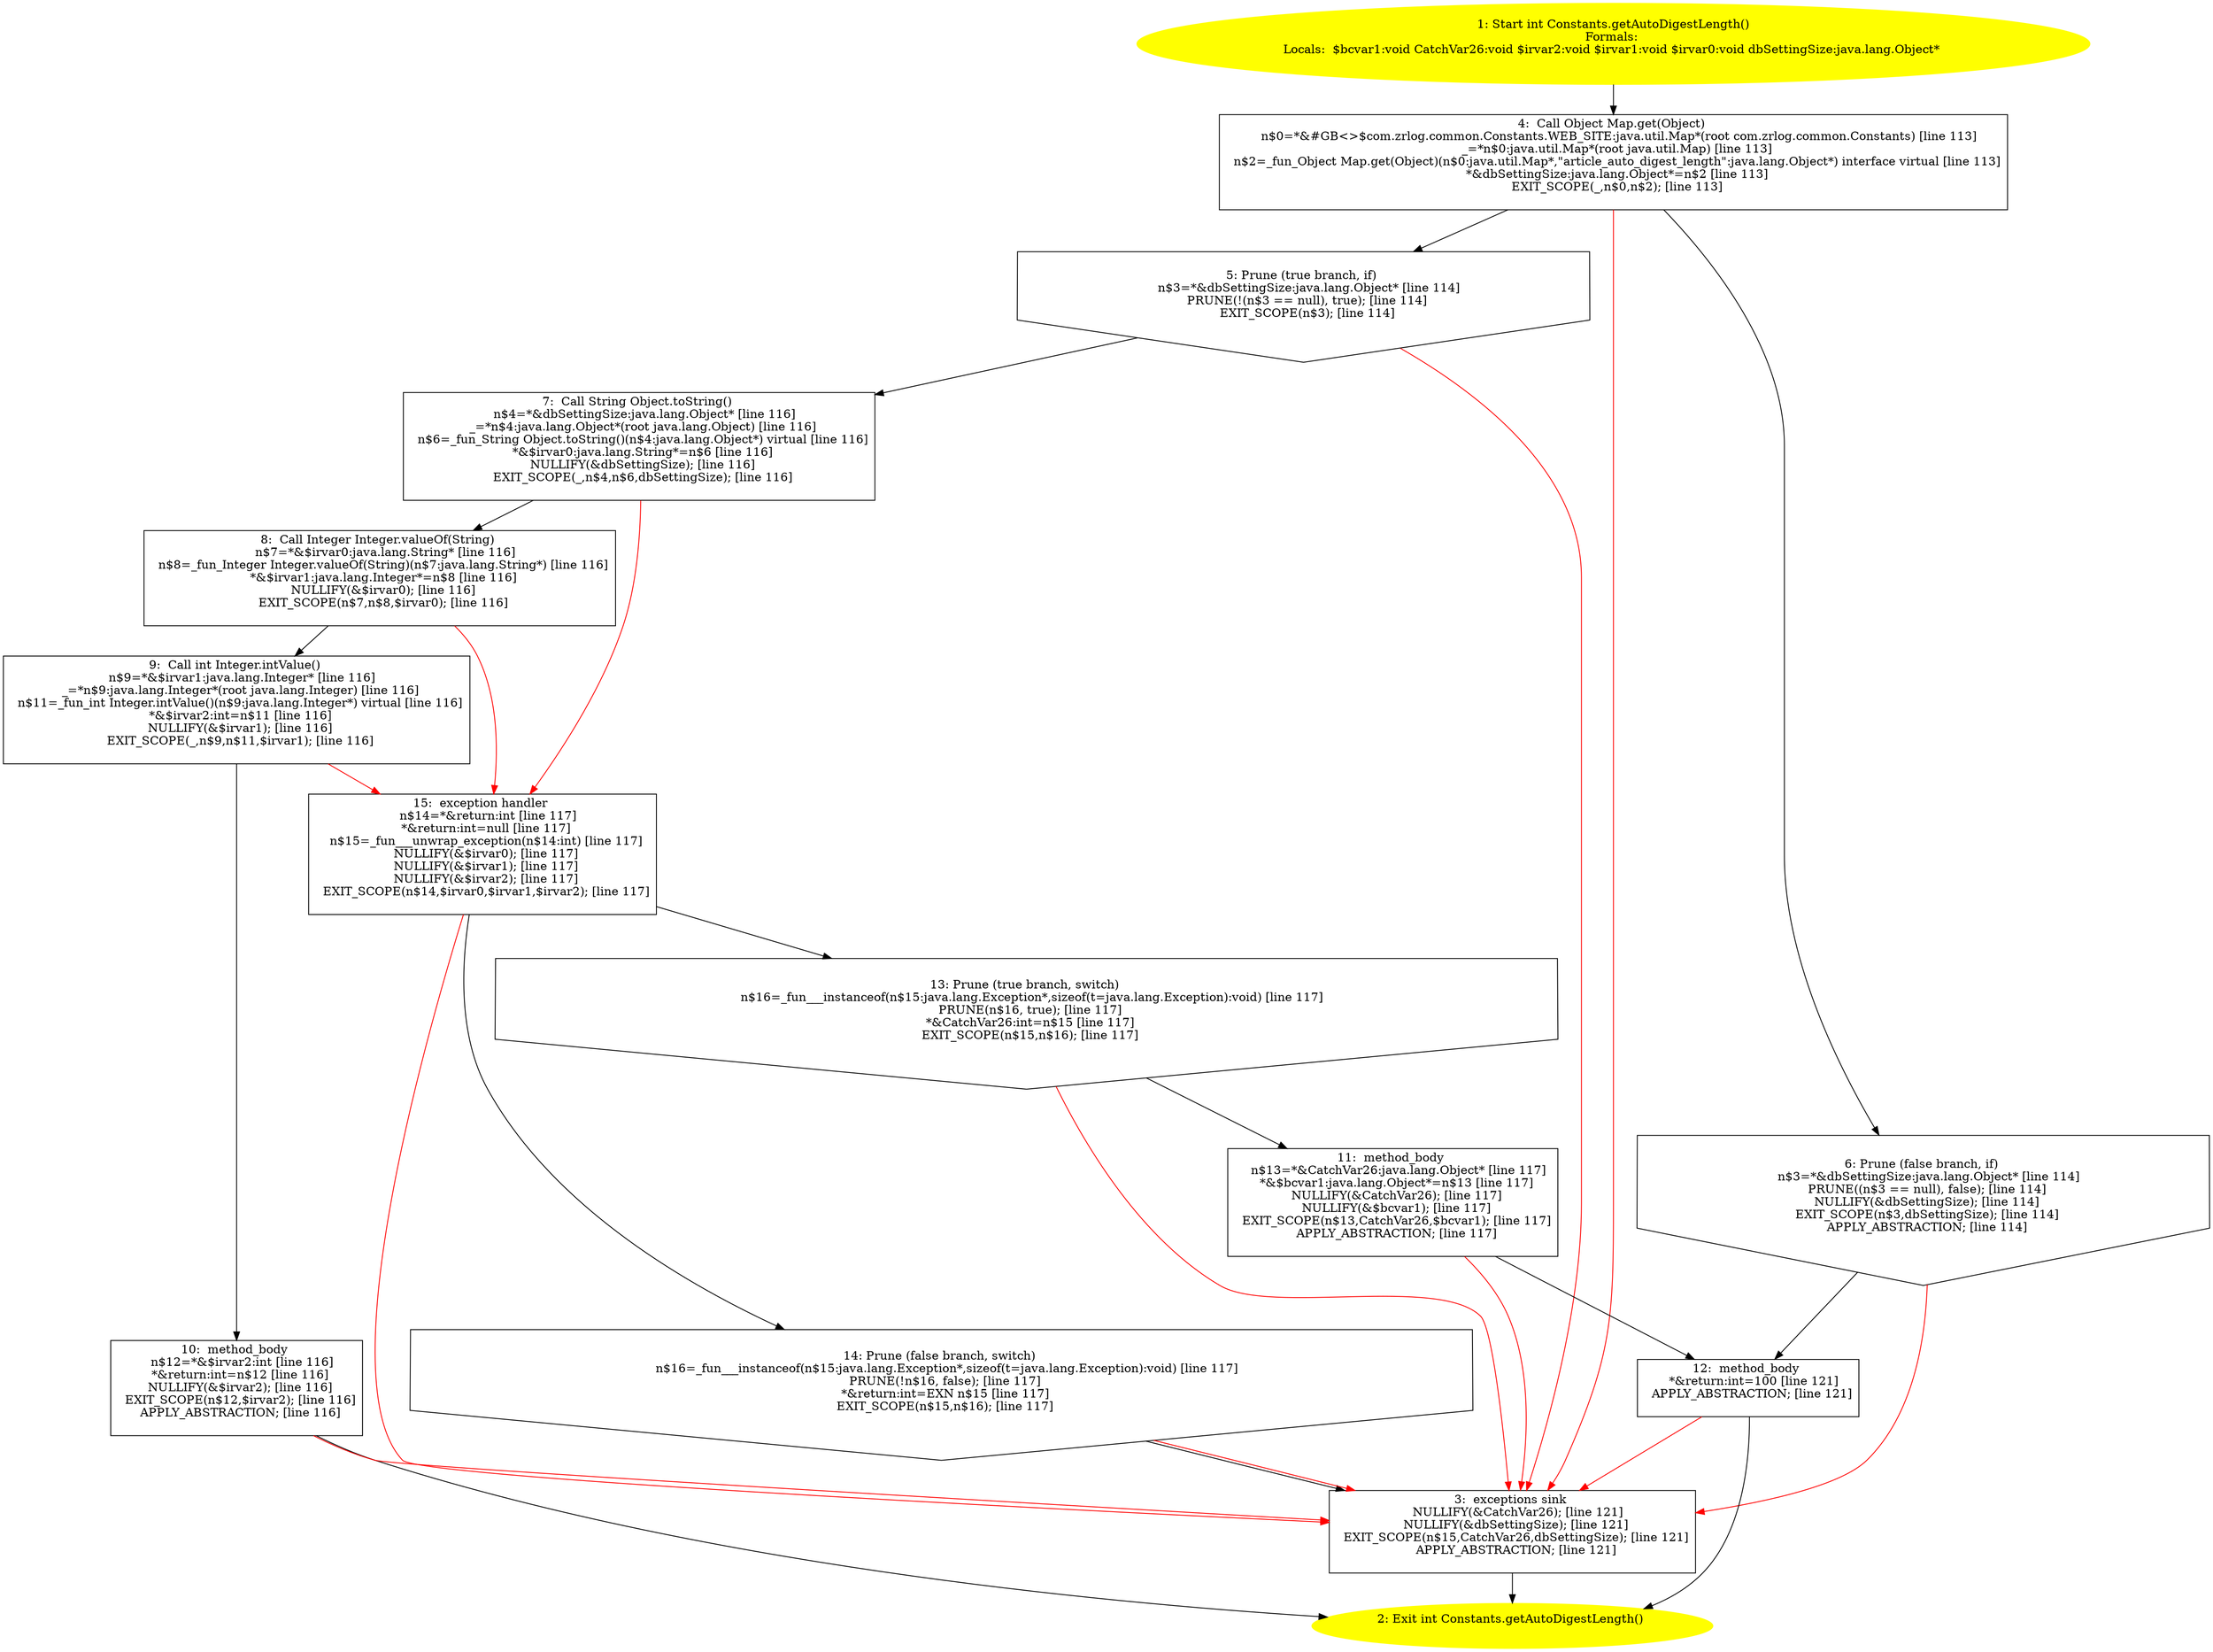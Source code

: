 /* @generated */
digraph cfg {
"com.zrlog.common.Constants.getAutoDigestLength():int.da461b6623b79bcaaa3b1ef38f67ebce_1" [label="1: Start int Constants.getAutoDigestLength()\nFormals: \nLocals:  $bcvar1:void CatchVar26:void $irvar2:void $irvar1:void $irvar0:void dbSettingSize:java.lang.Object* \n  " color=yellow style=filled]
	

	 "com.zrlog.common.Constants.getAutoDigestLength():int.da461b6623b79bcaaa3b1ef38f67ebce_1" -> "com.zrlog.common.Constants.getAutoDigestLength():int.da461b6623b79bcaaa3b1ef38f67ebce_4" ;
"com.zrlog.common.Constants.getAutoDigestLength():int.da461b6623b79bcaaa3b1ef38f67ebce_2" [label="2: Exit int Constants.getAutoDigestLength() \n  " color=yellow style=filled]
	

"com.zrlog.common.Constants.getAutoDigestLength():int.da461b6623b79bcaaa3b1ef38f67ebce_3" [label="3:  exceptions sink \n   NULLIFY(&CatchVar26); [line 121]\n  NULLIFY(&dbSettingSize); [line 121]\n  EXIT_SCOPE(n$15,CatchVar26,dbSettingSize); [line 121]\n  APPLY_ABSTRACTION; [line 121]\n " shape="box"]
	

	 "com.zrlog.common.Constants.getAutoDigestLength():int.da461b6623b79bcaaa3b1ef38f67ebce_3" -> "com.zrlog.common.Constants.getAutoDigestLength():int.da461b6623b79bcaaa3b1ef38f67ebce_2" ;
"com.zrlog.common.Constants.getAutoDigestLength():int.da461b6623b79bcaaa3b1ef38f67ebce_4" [label="4:  Call Object Map.get(Object) \n   n$0=*&#GB<>$com.zrlog.common.Constants.WEB_SITE:java.util.Map*(root com.zrlog.common.Constants) [line 113]\n  _=*n$0:java.util.Map*(root java.util.Map) [line 113]\n  n$2=_fun_Object Map.get(Object)(n$0:java.util.Map*,\"article_auto_digest_length\":java.lang.Object*) interface virtual [line 113]\n  *&dbSettingSize:java.lang.Object*=n$2 [line 113]\n  EXIT_SCOPE(_,n$0,n$2); [line 113]\n " shape="box"]
	

	 "com.zrlog.common.Constants.getAutoDigestLength():int.da461b6623b79bcaaa3b1ef38f67ebce_4" -> "com.zrlog.common.Constants.getAutoDigestLength():int.da461b6623b79bcaaa3b1ef38f67ebce_5" ;
	 "com.zrlog.common.Constants.getAutoDigestLength():int.da461b6623b79bcaaa3b1ef38f67ebce_4" -> "com.zrlog.common.Constants.getAutoDigestLength():int.da461b6623b79bcaaa3b1ef38f67ebce_6" ;
	 "com.zrlog.common.Constants.getAutoDigestLength():int.da461b6623b79bcaaa3b1ef38f67ebce_4" -> "com.zrlog.common.Constants.getAutoDigestLength():int.da461b6623b79bcaaa3b1ef38f67ebce_3" [color="red" ];
"com.zrlog.common.Constants.getAutoDigestLength():int.da461b6623b79bcaaa3b1ef38f67ebce_5" [label="5: Prune (true branch, if) \n   n$3=*&dbSettingSize:java.lang.Object* [line 114]\n  PRUNE(!(n$3 == null), true); [line 114]\n  EXIT_SCOPE(n$3); [line 114]\n " shape="invhouse"]
	

	 "com.zrlog.common.Constants.getAutoDigestLength():int.da461b6623b79bcaaa3b1ef38f67ebce_5" -> "com.zrlog.common.Constants.getAutoDigestLength():int.da461b6623b79bcaaa3b1ef38f67ebce_7" ;
	 "com.zrlog.common.Constants.getAutoDigestLength():int.da461b6623b79bcaaa3b1ef38f67ebce_5" -> "com.zrlog.common.Constants.getAutoDigestLength():int.da461b6623b79bcaaa3b1ef38f67ebce_3" [color="red" ];
"com.zrlog.common.Constants.getAutoDigestLength():int.da461b6623b79bcaaa3b1ef38f67ebce_6" [label="6: Prune (false branch, if) \n   n$3=*&dbSettingSize:java.lang.Object* [line 114]\n  PRUNE((n$3 == null), false); [line 114]\n  NULLIFY(&dbSettingSize); [line 114]\n  EXIT_SCOPE(n$3,dbSettingSize); [line 114]\n  APPLY_ABSTRACTION; [line 114]\n " shape="invhouse"]
	

	 "com.zrlog.common.Constants.getAutoDigestLength():int.da461b6623b79bcaaa3b1ef38f67ebce_6" -> "com.zrlog.common.Constants.getAutoDigestLength():int.da461b6623b79bcaaa3b1ef38f67ebce_12" ;
	 "com.zrlog.common.Constants.getAutoDigestLength():int.da461b6623b79bcaaa3b1ef38f67ebce_6" -> "com.zrlog.common.Constants.getAutoDigestLength():int.da461b6623b79bcaaa3b1ef38f67ebce_3" [color="red" ];
"com.zrlog.common.Constants.getAutoDigestLength():int.da461b6623b79bcaaa3b1ef38f67ebce_7" [label="7:  Call String Object.toString() \n   n$4=*&dbSettingSize:java.lang.Object* [line 116]\n  _=*n$4:java.lang.Object*(root java.lang.Object) [line 116]\n  n$6=_fun_String Object.toString()(n$4:java.lang.Object*) virtual [line 116]\n  *&$irvar0:java.lang.String*=n$6 [line 116]\n  NULLIFY(&dbSettingSize); [line 116]\n  EXIT_SCOPE(_,n$4,n$6,dbSettingSize); [line 116]\n " shape="box"]
	

	 "com.zrlog.common.Constants.getAutoDigestLength():int.da461b6623b79bcaaa3b1ef38f67ebce_7" -> "com.zrlog.common.Constants.getAutoDigestLength():int.da461b6623b79bcaaa3b1ef38f67ebce_8" ;
	 "com.zrlog.common.Constants.getAutoDigestLength():int.da461b6623b79bcaaa3b1ef38f67ebce_7" -> "com.zrlog.common.Constants.getAutoDigestLength():int.da461b6623b79bcaaa3b1ef38f67ebce_15" [color="red" ];
"com.zrlog.common.Constants.getAutoDigestLength():int.da461b6623b79bcaaa3b1ef38f67ebce_8" [label="8:  Call Integer Integer.valueOf(String) \n   n$7=*&$irvar0:java.lang.String* [line 116]\n  n$8=_fun_Integer Integer.valueOf(String)(n$7:java.lang.String*) [line 116]\n  *&$irvar1:java.lang.Integer*=n$8 [line 116]\n  NULLIFY(&$irvar0); [line 116]\n  EXIT_SCOPE(n$7,n$8,$irvar0); [line 116]\n " shape="box"]
	

	 "com.zrlog.common.Constants.getAutoDigestLength():int.da461b6623b79bcaaa3b1ef38f67ebce_8" -> "com.zrlog.common.Constants.getAutoDigestLength():int.da461b6623b79bcaaa3b1ef38f67ebce_9" ;
	 "com.zrlog.common.Constants.getAutoDigestLength():int.da461b6623b79bcaaa3b1ef38f67ebce_8" -> "com.zrlog.common.Constants.getAutoDigestLength():int.da461b6623b79bcaaa3b1ef38f67ebce_15" [color="red" ];
"com.zrlog.common.Constants.getAutoDigestLength():int.da461b6623b79bcaaa3b1ef38f67ebce_9" [label="9:  Call int Integer.intValue() \n   n$9=*&$irvar1:java.lang.Integer* [line 116]\n  _=*n$9:java.lang.Integer*(root java.lang.Integer) [line 116]\n  n$11=_fun_int Integer.intValue()(n$9:java.lang.Integer*) virtual [line 116]\n  *&$irvar2:int=n$11 [line 116]\n  NULLIFY(&$irvar1); [line 116]\n  EXIT_SCOPE(_,n$9,n$11,$irvar1); [line 116]\n " shape="box"]
	

	 "com.zrlog.common.Constants.getAutoDigestLength():int.da461b6623b79bcaaa3b1ef38f67ebce_9" -> "com.zrlog.common.Constants.getAutoDigestLength():int.da461b6623b79bcaaa3b1ef38f67ebce_10" ;
	 "com.zrlog.common.Constants.getAutoDigestLength():int.da461b6623b79bcaaa3b1ef38f67ebce_9" -> "com.zrlog.common.Constants.getAutoDigestLength():int.da461b6623b79bcaaa3b1ef38f67ebce_15" [color="red" ];
"com.zrlog.common.Constants.getAutoDigestLength():int.da461b6623b79bcaaa3b1ef38f67ebce_10" [label="10:  method_body \n   n$12=*&$irvar2:int [line 116]\n  *&return:int=n$12 [line 116]\n  NULLIFY(&$irvar2); [line 116]\n  EXIT_SCOPE(n$12,$irvar2); [line 116]\n  APPLY_ABSTRACTION; [line 116]\n " shape="box"]
	

	 "com.zrlog.common.Constants.getAutoDigestLength():int.da461b6623b79bcaaa3b1ef38f67ebce_10" -> "com.zrlog.common.Constants.getAutoDigestLength():int.da461b6623b79bcaaa3b1ef38f67ebce_2" ;
	 "com.zrlog.common.Constants.getAutoDigestLength():int.da461b6623b79bcaaa3b1ef38f67ebce_10" -> "com.zrlog.common.Constants.getAutoDigestLength():int.da461b6623b79bcaaa3b1ef38f67ebce_3" [color="red" ];
"com.zrlog.common.Constants.getAutoDigestLength():int.da461b6623b79bcaaa3b1ef38f67ebce_11" [label="11:  method_body \n   n$13=*&CatchVar26:java.lang.Object* [line 117]\n  *&$bcvar1:java.lang.Object*=n$13 [line 117]\n  NULLIFY(&CatchVar26); [line 117]\n  NULLIFY(&$bcvar1); [line 117]\n  EXIT_SCOPE(n$13,CatchVar26,$bcvar1); [line 117]\n  APPLY_ABSTRACTION; [line 117]\n " shape="box"]
	

	 "com.zrlog.common.Constants.getAutoDigestLength():int.da461b6623b79bcaaa3b1ef38f67ebce_11" -> "com.zrlog.common.Constants.getAutoDigestLength():int.da461b6623b79bcaaa3b1ef38f67ebce_12" ;
	 "com.zrlog.common.Constants.getAutoDigestLength():int.da461b6623b79bcaaa3b1ef38f67ebce_11" -> "com.zrlog.common.Constants.getAutoDigestLength():int.da461b6623b79bcaaa3b1ef38f67ebce_3" [color="red" ];
"com.zrlog.common.Constants.getAutoDigestLength():int.da461b6623b79bcaaa3b1ef38f67ebce_12" [label="12:  method_body \n   *&return:int=100 [line 121]\n  APPLY_ABSTRACTION; [line 121]\n " shape="box"]
	

	 "com.zrlog.common.Constants.getAutoDigestLength():int.da461b6623b79bcaaa3b1ef38f67ebce_12" -> "com.zrlog.common.Constants.getAutoDigestLength():int.da461b6623b79bcaaa3b1ef38f67ebce_2" ;
	 "com.zrlog.common.Constants.getAutoDigestLength():int.da461b6623b79bcaaa3b1ef38f67ebce_12" -> "com.zrlog.common.Constants.getAutoDigestLength():int.da461b6623b79bcaaa3b1ef38f67ebce_3" [color="red" ];
"com.zrlog.common.Constants.getAutoDigestLength():int.da461b6623b79bcaaa3b1ef38f67ebce_13" [label="13: Prune (true branch, switch) \n   n$16=_fun___instanceof(n$15:java.lang.Exception*,sizeof(t=java.lang.Exception):void) [line 117]\n  PRUNE(n$16, true); [line 117]\n  *&CatchVar26:int=n$15 [line 117]\n  EXIT_SCOPE(n$15,n$16); [line 117]\n " shape="invhouse"]
	

	 "com.zrlog.common.Constants.getAutoDigestLength():int.da461b6623b79bcaaa3b1ef38f67ebce_13" -> "com.zrlog.common.Constants.getAutoDigestLength():int.da461b6623b79bcaaa3b1ef38f67ebce_11" ;
	 "com.zrlog.common.Constants.getAutoDigestLength():int.da461b6623b79bcaaa3b1ef38f67ebce_13" -> "com.zrlog.common.Constants.getAutoDigestLength():int.da461b6623b79bcaaa3b1ef38f67ebce_3" [color="red" ];
"com.zrlog.common.Constants.getAutoDigestLength():int.da461b6623b79bcaaa3b1ef38f67ebce_14" [label="14: Prune (false branch, switch) \n   n$16=_fun___instanceof(n$15:java.lang.Exception*,sizeof(t=java.lang.Exception):void) [line 117]\n  PRUNE(!n$16, false); [line 117]\n  *&return:int=EXN n$15 [line 117]\n  EXIT_SCOPE(n$15,n$16); [line 117]\n " shape="invhouse"]
	

	 "com.zrlog.common.Constants.getAutoDigestLength():int.da461b6623b79bcaaa3b1ef38f67ebce_14" -> "com.zrlog.common.Constants.getAutoDigestLength():int.da461b6623b79bcaaa3b1ef38f67ebce_3" ;
	 "com.zrlog.common.Constants.getAutoDigestLength():int.da461b6623b79bcaaa3b1ef38f67ebce_14" -> "com.zrlog.common.Constants.getAutoDigestLength():int.da461b6623b79bcaaa3b1ef38f67ebce_3" [color="red" ];
"com.zrlog.common.Constants.getAutoDigestLength():int.da461b6623b79bcaaa3b1ef38f67ebce_15" [label="15:  exception handler \n   n$14=*&return:int [line 117]\n  *&return:int=null [line 117]\n  n$15=_fun___unwrap_exception(n$14:int) [line 117]\n  NULLIFY(&$irvar0); [line 117]\n  NULLIFY(&$irvar1); [line 117]\n  NULLIFY(&$irvar2); [line 117]\n  EXIT_SCOPE(n$14,$irvar0,$irvar1,$irvar2); [line 117]\n " shape="box"]
	

	 "com.zrlog.common.Constants.getAutoDigestLength():int.da461b6623b79bcaaa3b1ef38f67ebce_15" -> "com.zrlog.common.Constants.getAutoDigestLength():int.da461b6623b79bcaaa3b1ef38f67ebce_13" ;
	 "com.zrlog.common.Constants.getAutoDigestLength():int.da461b6623b79bcaaa3b1ef38f67ebce_15" -> "com.zrlog.common.Constants.getAutoDigestLength():int.da461b6623b79bcaaa3b1ef38f67ebce_14" ;
	 "com.zrlog.common.Constants.getAutoDigestLength():int.da461b6623b79bcaaa3b1ef38f67ebce_15" -> "com.zrlog.common.Constants.getAutoDigestLength():int.da461b6623b79bcaaa3b1ef38f67ebce_3" [color="red" ];
}
